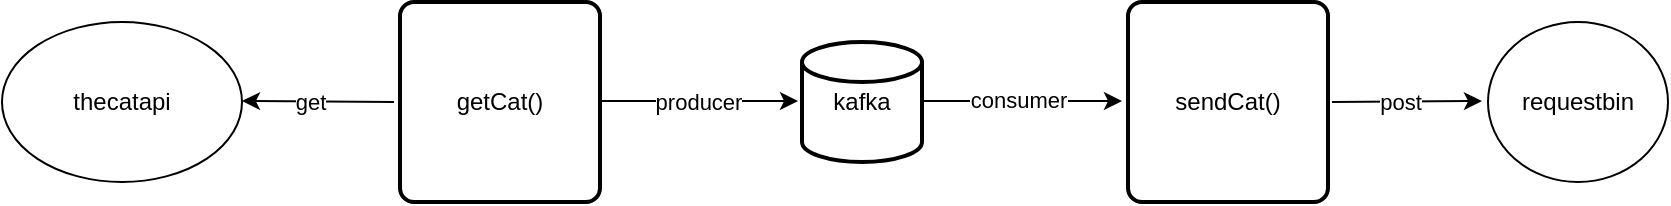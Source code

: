 <mxfile version="21.8.2" type="google">
  <diagram name="Page-1" id="I_TCNlB5JwbObNdo2VrD">
    <mxGraphModel grid="1" page="1" gridSize="10" guides="1" tooltips="1" connect="1" arrows="1" fold="1" pageScale="1" pageWidth="850" pageHeight="1100" math="0" shadow="0">
      <root>
        <mxCell id="0" />
        <mxCell id="1" parent="0" />
        <mxCell id="Puc6wHrX6m041Xw8O_Op-2" value="kafka" style="strokeWidth=2;html=1;shape=mxgraph.flowchart.database;whiteSpace=wrap;" vertex="1" parent="1">
          <mxGeometry x="1254" y="-582" width="60" height="60" as="geometry" />
        </mxCell>
        <mxCell id="Puc6wHrX6m041Xw8O_Op-3" value="getCat()" style="rounded=1;whiteSpace=wrap;html=1;absoluteArcSize=1;arcSize=14;strokeWidth=2;" vertex="1" parent="1">
          <mxGeometry x="1053" y="-602" width="100" height="100" as="geometry" />
        </mxCell>
        <mxCell id="Puc6wHrX6m041Xw8O_Op-4" value="sendCat()" style="rounded=1;whiteSpace=wrap;html=1;absoluteArcSize=1;arcSize=14;strokeWidth=2;" vertex="1" parent="1">
          <mxGeometry x="1417" y="-602" width="100" height="100" as="geometry" />
        </mxCell>
        <mxCell id="Puc6wHrX6m041Xw8O_Op-7" value="" style="endArrow=classic;html=1;rounded=0;" edge="1" parent="1">
          <mxGeometry relative="1" as="geometry">
            <mxPoint x="1152" y="-552.5" as="sourcePoint" />
            <mxPoint x="1252" y="-552.5" as="targetPoint" />
          </mxGeometry>
        </mxCell>
        <mxCell id="Puc6wHrX6m041Xw8O_Op-8" value="producer" style="edgeLabel;resizable=0;html=1;align=center;verticalAlign=middle;" connectable="0" vertex="1" parent="Puc6wHrX6m041Xw8O_Op-7">
          <mxGeometry relative="1" as="geometry" />
        </mxCell>
        <mxCell id="Puc6wHrX6m041Xw8O_Op-10" value="" style="endArrow=classic;html=1;rounded=0;" edge="1" parent="1">
          <mxGeometry relative="1" as="geometry">
            <mxPoint x="1314" y="-552.5" as="sourcePoint" />
            <mxPoint x="1414" y="-552.5" as="targetPoint" />
          </mxGeometry>
        </mxCell>
        <mxCell id="Puc6wHrX6m041Xw8O_Op-11" value="consumer" style="edgeLabel;resizable=0;html=1;align=center;verticalAlign=middle;" connectable="0" vertex="1" parent="Puc6wHrX6m041Xw8O_Op-10">
          <mxGeometry relative="1" as="geometry">
            <mxPoint x="-2" y="-1" as="offset" />
          </mxGeometry>
        </mxCell>
        <mxCell id="Puc6wHrX6m041Xw8O_Op-13" value="requestbin" style="ellipse;whiteSpace=wrap;html=1;" vertex="1" parent="1">
          <mxGeometry x="1597" y="-592" width="90" height="80" as="geometry" />
        </mxCell>
        <mxCell id="Puc6wHrX6m041Xw8O_Op-14" value="thecatapi" style="ellipse;whiteSpace=wrap;html=1;" vertex="1" parent="1">
          <mxGeometry x="854" y="-592" width="120" height="80" as="geometry" />
        </mxCell>
        <mxCell id="Puc6wHrX6m041Xw8O_Op-15" value="" style="endArrow=classic;html=1;rounded=0;" edge="1" parent="1">
          <mxGeometry relative="1" as="geometry">
            <mxPoint x="1050" y="-552" as="sourcePoint" />
            <mxPoint x="974" y="-552.5" as="targetPoint" />
          </mxGeometry>
        </mxCell>
        <mxCell id="Puc6wHrX6m041Xw8O_Op-16" value="get" style="edgeLabel;resizable=0;html=1;align=center;verticalAlign=middle;" connectable="0" vertex="1" parent="Puc6wHrX6m041Xw8O_Op-15">
          <mxGeometry relative="1" as="geometry">
            <mxPoint x="-4" as="offset" />
          </mxGeometry>
        </mxCell>
        <mxCell id="Puc6wHrX6m041Xw8O_Op-22" value="" style="endArrow=classic;html=1;rounded=0;" edge="1" parent="1">
          <mxGeometry relative="1" as="geometry">
            <mxPoint x="1519" y="-552" as="sourcePoint" />
            <mxPoint x="1594" y="-552.5" as="targetPoint" />
          </mxGeometry>
        </mxCell>
        <mxCell id="Puc6wHrX6m041Xw8O_Op-23" value="post" style="edgeLabel;resizable=0;html=1;align=center;verticalAlign=middle;" connectable="0" vertex="1" parent="Puc6wHrX6m041Xw8O_Op-22">
          <mxGeometry relative="1" as="geometry">
            <mxPoint x="-4" as="offset" />
          </mxGeometry>
        </mxCell>
      </root>
    </mxGraphModel>
  </diagram>
</mxfile>
